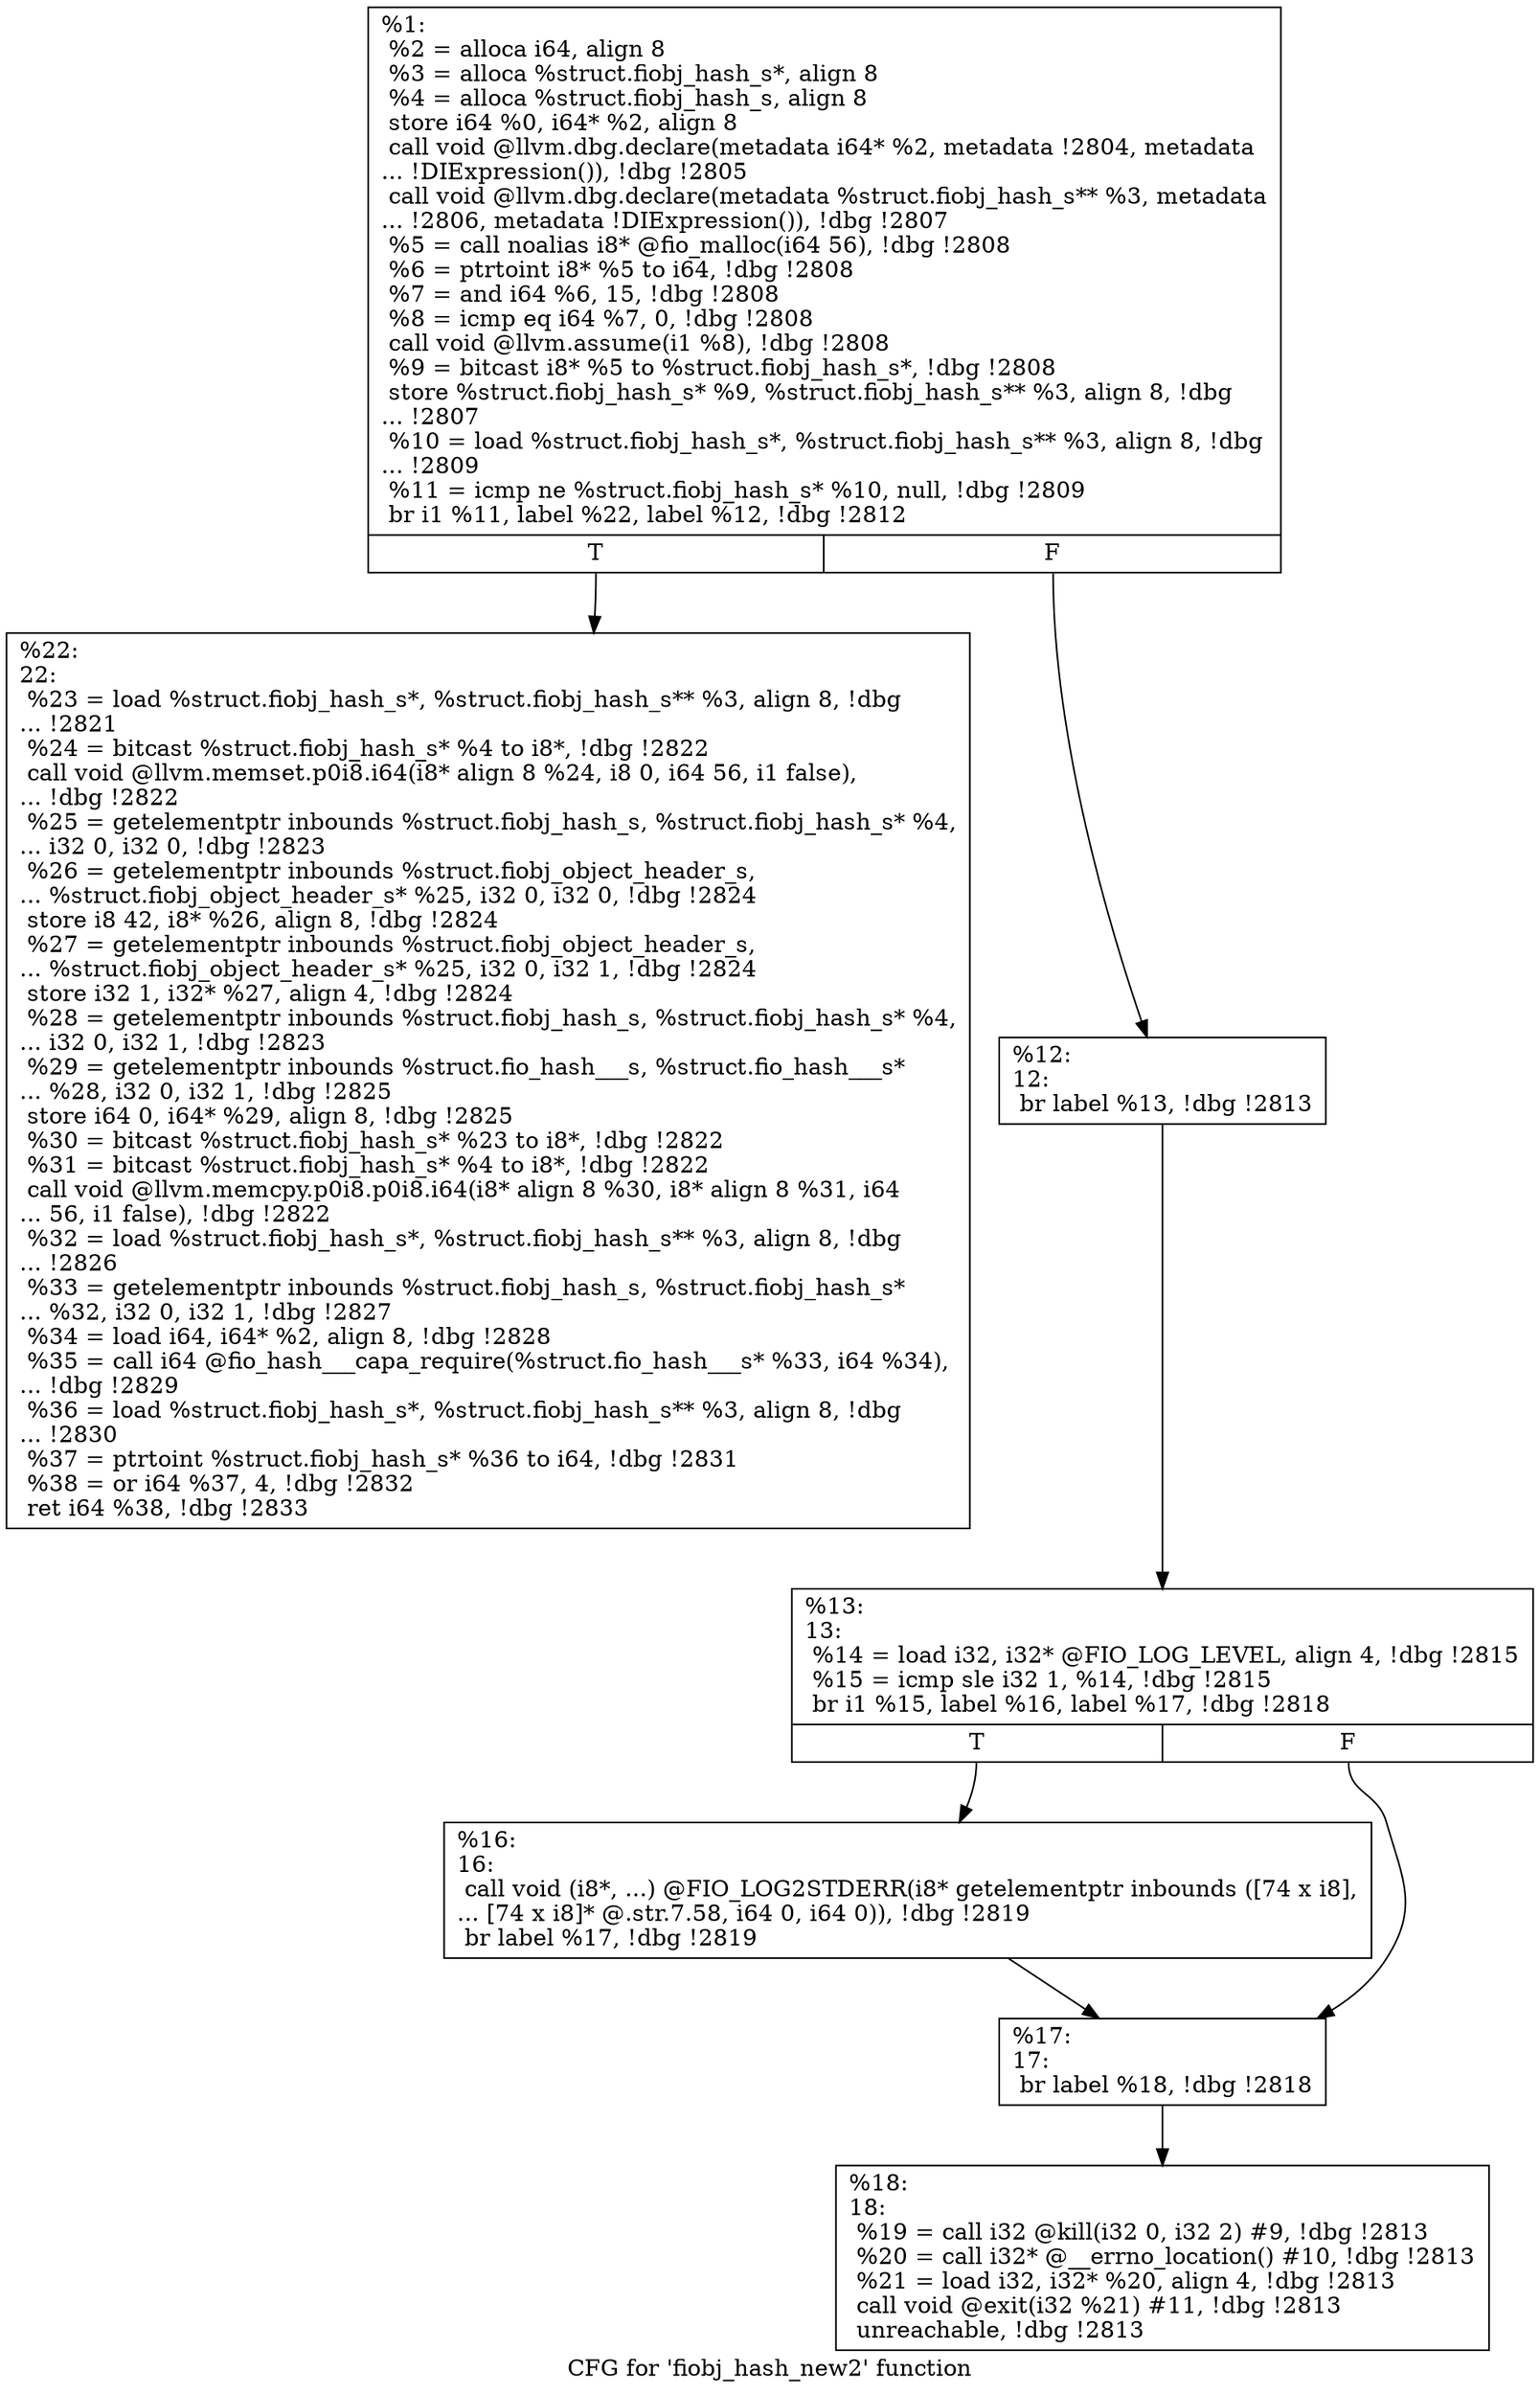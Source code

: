 digraph "CFG for 'fiobj_hash_new2' function" {
	label="CFG for 'fiobj_hash_new2' function";

	Node0x556851e5bfa0 [shape=record,label="{%1:\l  %2 = alloca i64, align 8\l  %3 = alloca %struct.fiobj_hash_s*, align 8\l  %4 = alloca %struct.fiobj_hash_s, align 8\l  store i64 %0, i64* %2, align 8\l  call void @llvm.dbg.declare(metadata i64* %2, metadata !2804, metadata\l... !DIExpression()), !dbg !2805\l  call void @llvm.dbg.declare(metadata %struct.fiobj_hash_s** %3, metadata\l... !2806, metadata !DIExpression()), !dbg !2807\l  %5 = call noalias i8* @fio_malloc(i64 56), !dbg !2808\l  %6 = ptrtoint i8* %5 to i64, !dbg !2808\l  %7 = and i64 %6, 15, !dbg !2808\l  %8 = icmp eq i64 %7, 0, !dbg !2808\l  call void @llvm.assume(i1 %8), !dbg !2808\l  %9 = bitcast i8* %5 to %struct.fiobj_hash_s*, !dbg !2808\l  store %struct.fiobj_hash_s* %9, %struct.fiobj_hash_s** %3, align 8, !dbg\l... !2807\l  %10 = load %struct.fiobj_hash_s*, %struct.fiobj_hash_s** %3, align 8, !dbg\l... !2809\l  %11 = icmp ne %struct.fiobj_hash_s* %10, null, !dbg !2809\l  br i1 %11, label %22, label %12, !dbg !2812\l|{<s0>T|<s1>F}}"];
	Node0x556851e5bfa0:s0 -> Node0x556851e5dd10;
	Node0x556851e5bfa0:s1 -> Node0x556851e5db80;
	Node0x556851e5db80 [shape=record,label="{%12:\l12:                                               \l  br label %13, !dbg !2813\l}"];
	Node0x556851e5db80 -> Node0x556851e5dbd0;
	Node0x556851e5dbd0 [shape=record,label="{%13:\l13:                                               \l  %14 = load i32, i32* @FIO_LOG_LEVEL, align 4, !dbg !2815\l  %15 = icmp sle i32 1, %14, !dbg !2815\l  br i1 %15, label %16, label %17, !dbg !2818\l|{<s0>T|<s1>F}}"];
	Node0x556851e5dbd0:s0 -> Node0x556851e5dc20;
	Node0x556851e5dbd0:s1 -> Node0x556851e5dc70;
	Node0x556851e5dc20 [shape=record,label="{%16:\l16:                                               \l  call void (i8*, ...) @FIO_LOG2STDERR(i8* getelementptr inbounds ([74 x i8],\l... [74 x i8]* @.str.7.58, i64 0, i64 0)), !dbg !2819\l  br label %17, !dbg !2819\l}"];
	Node0x556851e5dc20 -> Node0x556851e5dc70;
	Node0x556851e5dc70 [shape=record,label="{%17:\l17:                                               \l  br label %18, !dbg !2818\l}"];
	Node0x556851e5dc70 -> Node0x556851e5dcc0;
	Node0x556851e5dcc0 [shape=record,label="{%18:\l18:                                               \l  %19 = call i32 @kill(i32 0, i32 2) #9, !dbg !2813\l  %20 = call i32* @__errno_location() #10, !dbg !2813\l  %21 = load i32, i32* %20, align 4, !dbg !2813\l  call void @exit(i32 %21) #11, !dbg !2813\l  unreachable, !dbg !2813\l}"];
	Node0x556851e5dd10 [shape=record,label="{%22:\l22:                                               \l  %23 = load %struct.fiobj_hash_s*, %struct.fiobj_hash_s** %3, align 8, !dbg\l... !2821\l  %24 = bitcast %struct.fiobj_hash_s* %4 to i8*, !dbg !2822\l  call void @llvm.memset.p0i8.i64(i8* align 8 %24, i8 0, i64 56, i1 false),\l... !dbg !2822\l  %25 = getelementptr inbounds %struct.fiobj_hash_s, %struct.fiobj_hash_s* %4,\l... i32 0, i32 0, !dbg !2823\l  %26 = getelementptr inbounds %struct.fiobj_object_header_s,\l... %struct.fiobj_object_header_s* %25, i32 0, i32 0, !dbg !2824\l  store i8 42, i8* %26, align 8, !dbg !2824\l  %27 = getelementptr inbounds %struct.fiobj_object_header_s,\l... %struct.fiobj_object_header_s* %25, i32 0, i32 1, !dbg !2824\l  store i32 1, i32* %27, align 4, !dbg !2824\l  %28 = getelementptr inbounds %struct.fiobj_hash_s, %struct.fiobj_hash_s* %4,\l... i32 0, i32 1, !dbg !2823\l  %29 = getelementptr inbounds %struct.fio_hash___s, %struct.fio_hash___s*\l... %28, i32 0, i32 1, !dbg !2825\l  store i64 0, i64* %29, align 8, !dbg !2825\l  %30 = bitcast %struct.fiobj_hash_s* %23 to i8*, !dbg !2822\l  %31 = bitcast %struct.fiobj_hash_s* %4 to i8*, !dbg !2822\l  call void @llvm.memcpy.p0i8.p0i8.i64(i8* align 8 %30, i8* align 8 %31, i64\l... 56, i1 false), !dbg !2822\l  %32 = load %struct.fiobj_hash_s*, %struct.fiobj_hash_s** %3, align 8, !dbg\l... !2826\l  %33 = getelementptr inbounds %struct.fiobj_hash_s, %struct.fiobj_hash_s*\l... %32, i32 0, i32 1, !dbg !2827\l  %34 = load i64, i64* %2, align 8, !dbg !2828\l  %35 = call i64 @fio_hash___capa_require(%struct.fio_hash___s* %33, i64 %34),\l... !dbg !2829\l  %36 = load %struct.fiobj_hash_s*, %struct.fiobj_hash_s** %3, align 8, !dbg\l... !2830\l  %37 = ptrtoint %struct.fiobj_hash_s* %36 to i64, !dbg !2831\l  %38 = or i64 %37, 4, !dbg !2832\l  ret i64 %38, !dbg !2833\l}"];
}
